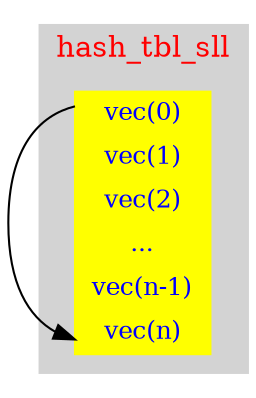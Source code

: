 digraph g {
        graph [
               rankdir = "LR"
               ];
        node [
              fontsize = "8"
              shape = "ellipse"
              color = "blue"
              style = "filled"
              ];
        edge [
              ];
        //
        subgraph cluster_0 {
		style=filled;
		color=lightgrey;
		fontsize = "14";
		fontcolor=red;
		"node0" [
			 label = "<f0> vec(0)| <f1> vec(1)| <f2> vec(2)| <f3> ...| <f4> vec(n-1)| <f5> vec(n)"
			 shape = "record"
			 fontcolor=blue
			 fontsize = "12"
                         color = "yellow"
			 ];
		label = "hash_tbl_sll";
 	}
        //
        "node0":f0->"node0":f5
}